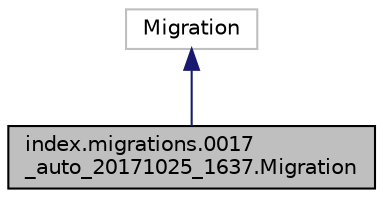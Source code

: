 digraph "index.migrations.0017_auto_20171025_1637.Migration"
{
  edge [fontname="Helvetica",fontsize="10",labelfontname="Helvetica",labelfontsize="10"];
  node [fontname="Helvetica",fontsize="10",shape=record];
  Node0 [label="index.migrations.0017\l_auto_20171025_1637.Migration",height=0.2,width=0.4,color="black", fillcolor="grey75", style="filled", fontcolor="black"];
  Node1 -> Node0 [dir="back",color="midnightblue",fontsize="10",style="solid",fontname="Helvetica"];
  Node1 [label="Migration",height=0.2,width=0.4,color="grey75", fillcolor="white", style="filled"];
}
